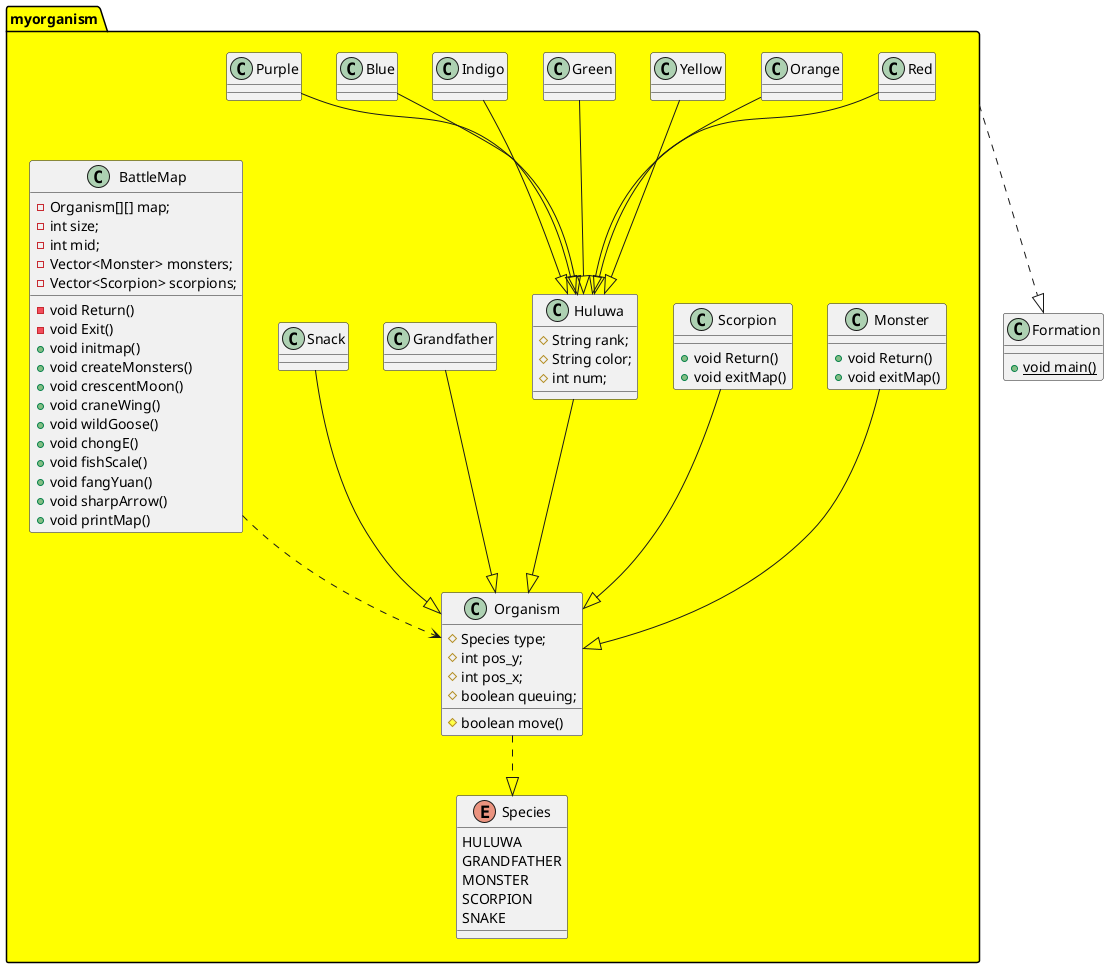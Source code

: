 @startuml
package "myorganism" #Yellow{
class Organism {
    #Species type;
    #int pos_y;
    #int pos_x;
    #boolean queuing;
    
    #boolean move()
}
class Huluwa {
    #String rank;
    #String color;
    #int num;

}
class Monster {
    
    +void Return()
    +void exitMap()
}
class Scorpion {
    
    +void Return()
    +void exitMap()
}

Red--|>Huluwa
Orange--|>Huluwa
Yellow--|>Huluwa
Green--|>Huluwa
Indigo--|>Huluwa
Blue--|>Huluwa
Purple--|>Huluwa
Huluwa--|>Organism
Grandfather--|>Organism
Monster--|>Organism
Scorpion--|>Organism
Snack--|>Organism
BattleMap..>Organism
enum Species {
    HULUWA
    GRANDFATHER
    MONSTER
    SCORPION
    SNAKE
}

class BattleMap {
    -Organism[][] map;
    -int size;
    -int mid;
    -Vector<Monster> monsters;
    -Vector<Scorpion> scorpions;
    -void Return()
    -void Exit()
    +void initmap()
    +void createMonsters() 
    +void crescentMoon()
    +void craneWing()
    +void wildGoose()
    +void chongE()
    +void fishScale()
    +void fangYuan()
    +void sharpArrow()
    +void printMap()
}

Organism..|>Species
}

class Formation {
    {static}+void main()
    
}
myorganism..|>Formation
@enduml